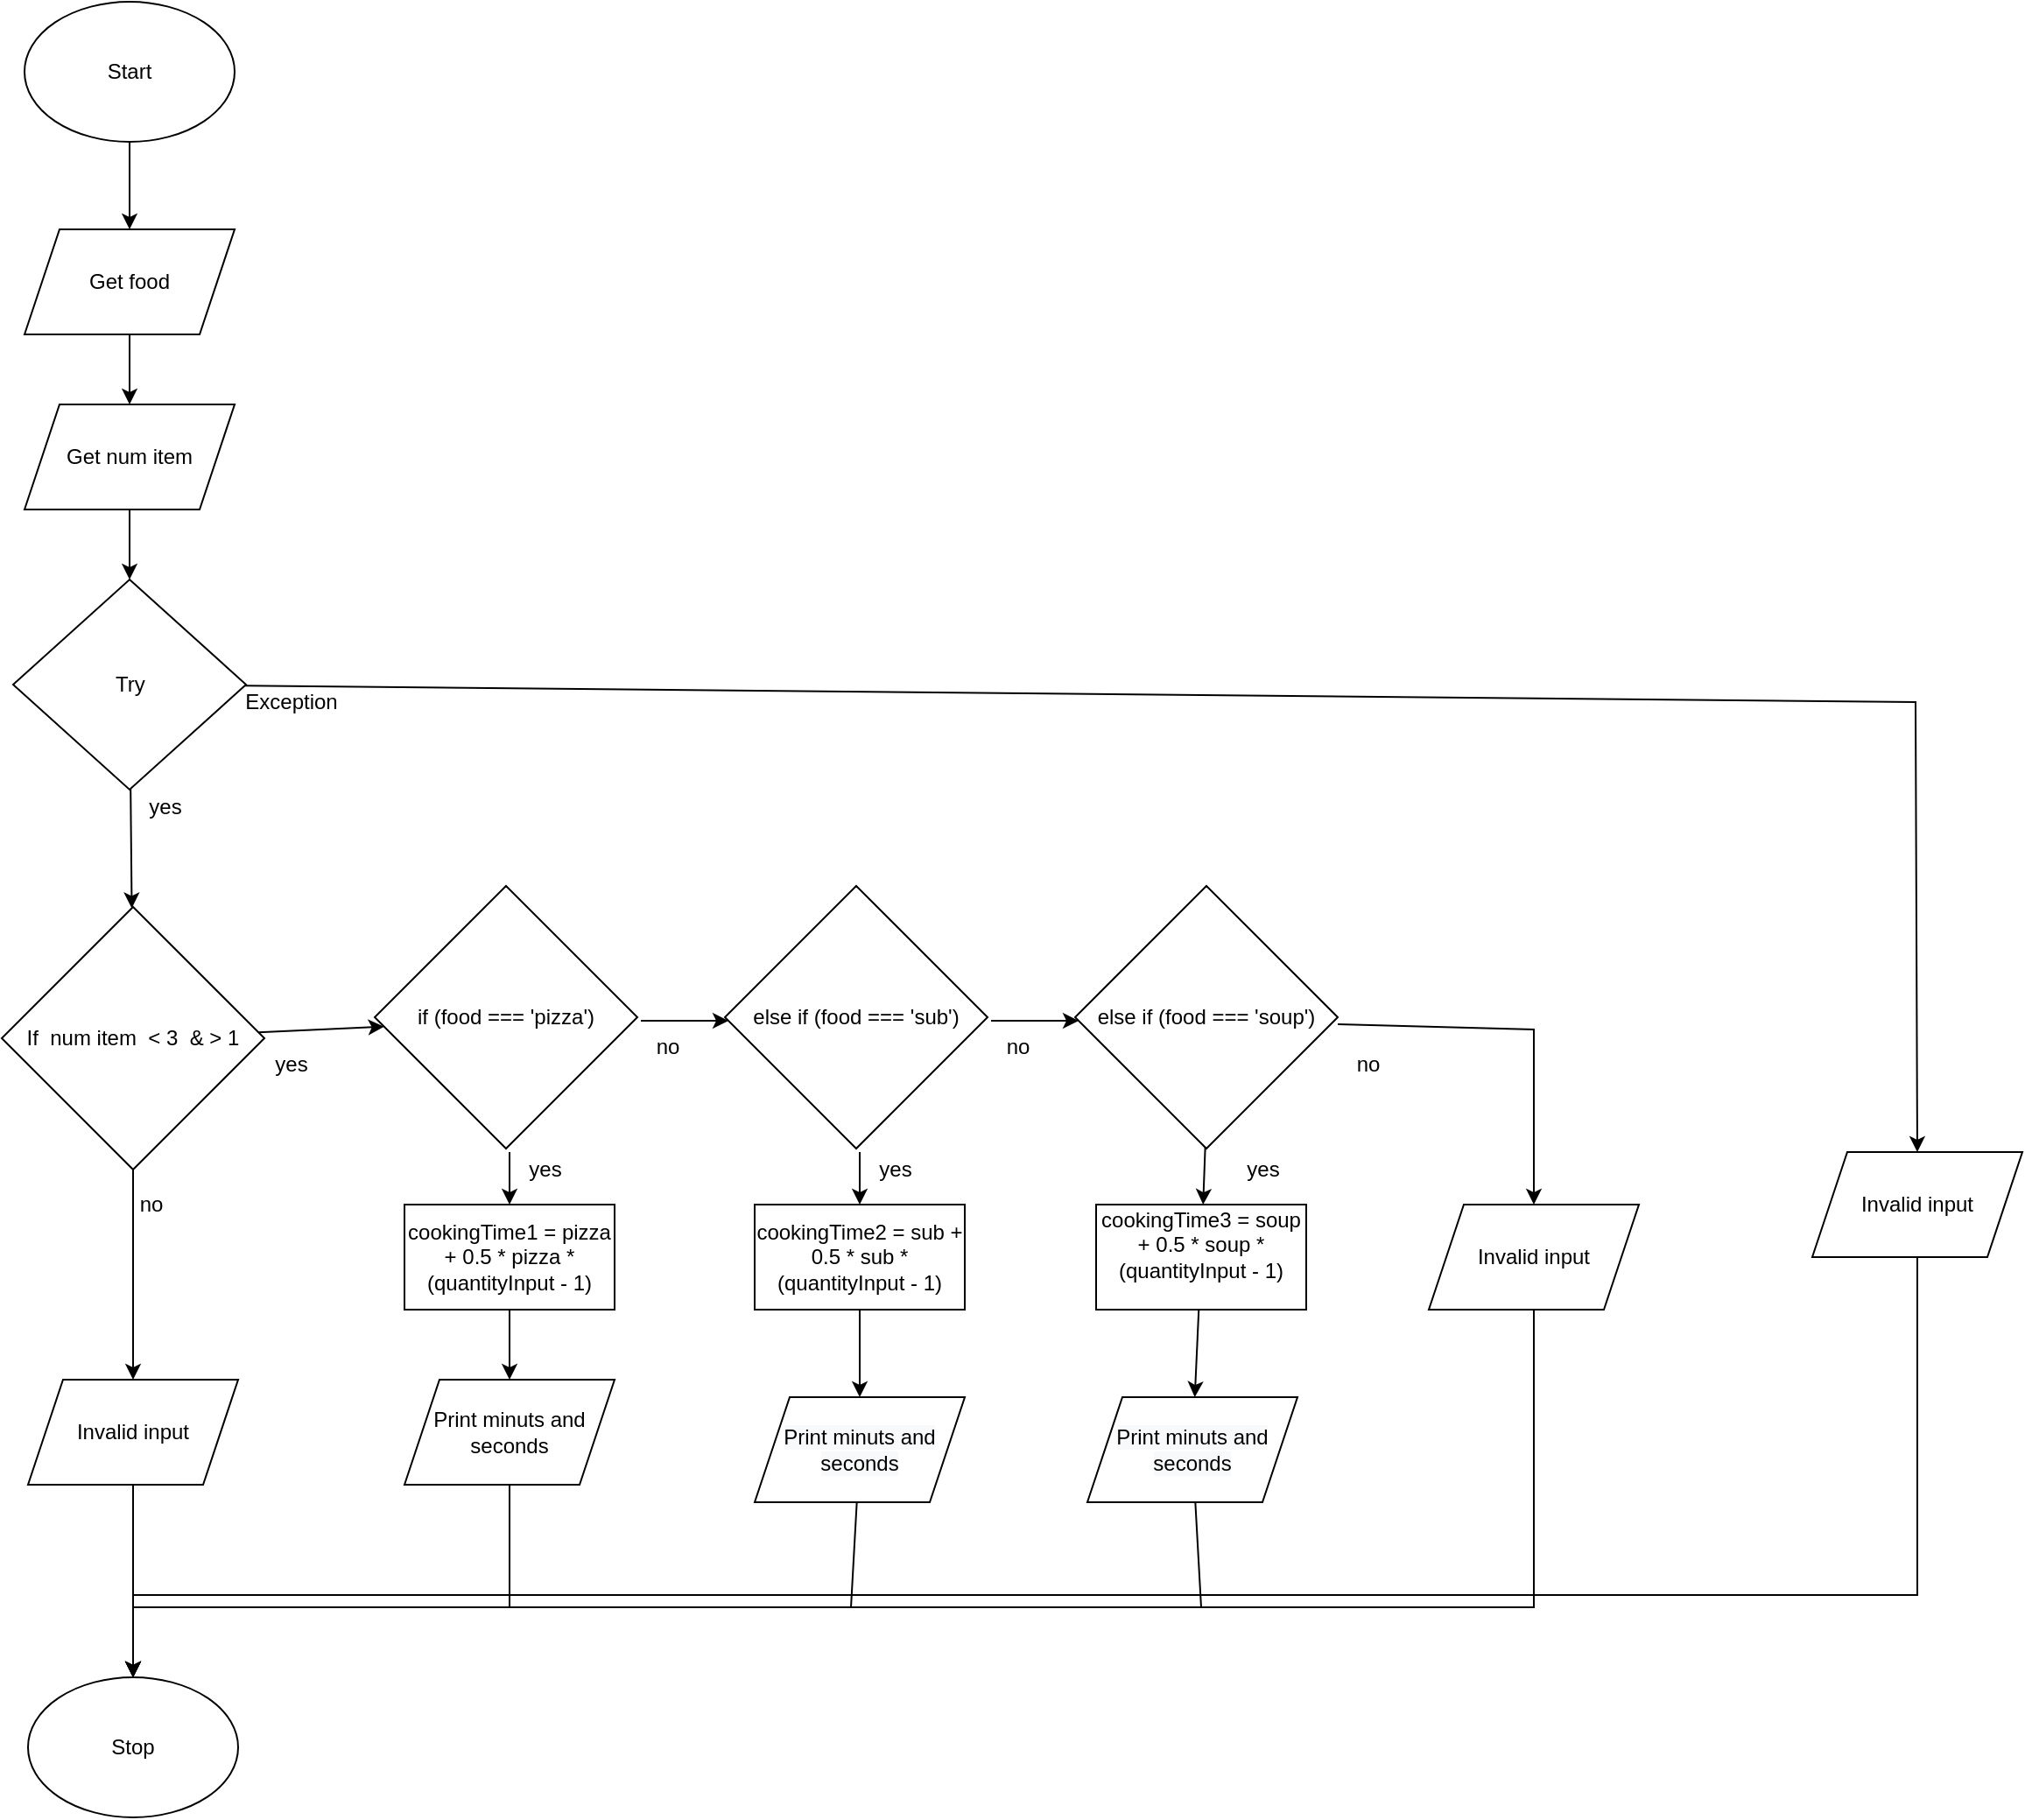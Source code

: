 <mxfile>
    <diagram id="FPwjY0aQeW3K4zonFg4a" name="Page-1">
        <mxGraphModel dx="709" dy="1570" grid="1" gridSize="10" guides="1" tooltips="1" connect="1" arrows="1" fold="1" page="1" pageScale="1" pageWidth="827" pageHeight="1169" math="0" shadow="0">
            <root>
                <mxCell id="0"/>
                <mxCell id="1" parent="0"/>
                <mxCell id="2" value="Stop" style="ellipse;whiteSpace=wrap;html=1;" parent="1" vertex="1">
                    <mxGeometry x="162" y="747" width="120" height="80" as="geometry"/>
                </mxCell>
                <mxCell id="27" value="" style="edgeStyle=none;html=1;" parent="1" source="3" target="5" edge="1">
                    <mxGeometry relative="1" as="geometry"/>
                </mxCell>
                <mxCell id="3" value="Start" style="ellipse;whiteSpace=wrap;html=1;" parent="1" vertex="1">
                    <mxGeometry x="160" y="-210" width="120" height="80" as="geometry"/>
                </mxCell>
                <mxCell id="49" value="" style="edgeStyle=none;html=1;" edge="1" parent="1" source="4" target="48">
                    <mxGeometry relative="1" as="geometry"/>
                </mxCell>
                <mxCell id="4" value="Get num item" style="shape=parallelogram;perimeter=parallelogramPerimeter;whiteSpace=wrap;html=1;fixedSize=1;" parent="1" vertex="1">
                    <mxGeometry x="160" y="20" width="120" height="60" as="geometry"/>
                </mxCell>
                <mxCell id="28" value="" style="edgeStyle=none;html=1;" parent="1" source="5" target="4" edge="1">
                    <mxGeometry relative="1" as="geometry"/>
                </mxCell>
                <mxCell id="5" value="Get food" style="shape=parallelogram;perimeter=parallelogramPerimeter;whiteSpace=wrap;html=1;fixedSize=1;" parent="1" vertex="1">
                    <mxGeometry x="160" y="-80" width="120" height="60" as="geometry"/>
                </mxCell>
                <mxCell id="30" value="" style="edgeStyle=none;html=1;" parent="1" source="6" edge="1">
                    <mxGeometry relative="1" as="geometry">
                        <mxPoint x="365.333" y="375.333" as="targetPoint"/>
                    </mxGeometry>
                </mxCell>
                <mxCell id="39" value="" style="edgeStyle=none;rounded=0;html=1;" parent="1" source="6" target="10" edge="1">
                    <mxGeometry relative="1" as="geometry"/>
                </mxCell>
                <mxCell id="6" value="If&amp;nbsp; num item&amp;nbsp; &amp;lt; 3&amp;nbsp; &amp;amp; &amp;gt; 1" style="rhombus;whiteSpace=wrap;html=1;" parent="1" vertex="1">
                    <mxGeometry x="147" y="307" width="150" height="150" as="geometry"/>
                </mxCell>
                <mxCell id="22" value="" style="edgeStyle=none;html=1;" parent="1" target="19" edge="1">
                    <mxGeometry relative="1" as="geometry">
                        <mxPoint x="637" y="447" as="sourcePoint"/>
                    </mxGeometry>
                </mxCell>
                <mxCell id="32" value="" style="edgeStyle=none;html=1;" parent="1" edge="1">
                    <mxGeometry relative="1" as="geometry">
                        <mxPoint x="712" y="372" as="sourcePoint"/>
                        <mxPoint x="762" y="372" as="targetPoint"/>
                    </mxGeometry>
                </mxCell>
                <mxCell id="7" value="else if (food === 'sub')" style="rhombus;whiteSpace=wrap;html=1;" parent="1" vertex="1">
                    <mxGeometry x="560" y="295" width="150" height="150" as="geometry"/>
                </mxCell>
                <mxCell id="25" value="" style="edgeStyle=none;html=1;" parent="1" target="21" edge="1">
                    <mxGeometry relative="1" as="geometry">
                        <mxPoint x="834.321" y="444.321" as="sourcePoint"/>
                    </mxGeometry>
                </mxCell>
                <mxCell id="33" style="edgeStyle=none;html=1;entryX=0.5;entryY=0;entryDx=0;entryDy=0;rounded=0;" parent="1" target="26" edge="1">
                    <mxGeometry relative="1" as="geometry">
                        <Array as="points">
                            <mxPoint x="1022" y="377"/>
                        </Array>
                        <mxPoint x="910.026" y="373.974" as="sourcePoint"/>
                    </mxGeometry>
                </mxCell>
                <mxCell id="8" value="else if (food === 'soup')" style="rhombus;whiteSpace=wrap;html=1;" parent="1" vertex="1">
                    <mxGeometry x="760" y="295" width="150" height="150" as="geometry"/>
                </mxCell>
                <mxCell id="17" value="" style="edgeStyle=none;html=1;" parent="1" target="15" edge="1">
                    <mxGeometry relative="1" as="geometry">
                        <mxPoint x="437" y="447" as="sourcePoint"/>
                    </mxGeometry>
                </mxCell>
                <mxCell id="31" value="" style="edgeStyle=none;html=1;" parent="1" edge="1">
                    <mxGeometry relative="1" as="geometry">
                        <mxPoint x="512" y="372" as="sourcePoint"/>
                        <mxPoint x="562" y="372" as="targetPoint"/>
                    </mxGeometry>
                </mxCell>
                <mxCell id="9" value="if (food === 'pizza')" style="rhombus;whiteSpace=wrap;html=1;" parent="1" vertex="1">
                    <mxGeometry x="360" y="295" width="150" height="150" as="geometry"/>
                </mxCell>
                <mxCell id="38" style="edgeStyle=none;rounded=0;html=1;entryX=0.5;entryY=0;entryDx=0;entryDy=0;" parent="1" source="10" target="2" edge="1">
                    <mxGeometry relative="1" as="geometry"/>
                </mxCell>
                <mxCell id="10" value="Invalid input" style="shape=parallelogram;perimeter=parallelogramPerimeter;whiteSpace=wrap;html=1;fixedSize=1;" parent="1" vertex="1">
                    <mxGeometry x="162" y="577" width="120" height="60" as="geometry"/>
                </mxCell>
                <mxCell id="36" style="edgeStyle=none;rounded=0;html=1;entryX=0.5;entryY=0;entryDx=0;entryDy=0;" parent="1" source="12" target="2" edge="1">
                    <mxGeometry relative="1" as="geometry">
                        <Array as="points">
                            <mxPoint x="832" y="707"/>
                            <mxPoint x="222" y="707"/>
                        </Array>
                    </mxGeometry>
                </mxCell>
                <mxCell id="12" value="&#10;&#10;&lt;span style=&quot;color: rgb(0, 0, 0); font-family: helvetica; font-size: 12px; font-style: normal; font-weight: 400; letter-spacing: normal; text-align: center; text-indent: 0px; text-transform: none; word-spacing: 0px; background-color: rgb(248, 249, 250); display: inline; float: none;&quot;&gt;Print minuts and seconds&lt;/span&gt;&#10;&#10;" style="shape=parallelogram;perimeter=parallelogramPerimeter;whiteSpace=wrap;html=1;fixedSize=1;" parent="1" vertex="1">
                    <mxGeometry x="767" y="587" width="120" height="60" as="geometry"/>
                </mxCell>
                <mxCell id="35" style="edgeStyle=none;rounded=0;html=1;entryX=0.5;entryY=0;entryDx=0;entryDy=0;" parent="1" source="13" target="2" edge="1">
                    <mxGeometry relative="1" as="geometry">
                        <Array as="points">
                            <mxPoint x="632" y="707"/>
                            <mxPoint x="222" y="707"/>
                        </Array>
                    </mxGeometry>
                </mxCell>
                <mxCell id="13" value="&#10;&#10;&lt;span style=&quot;color: rgb(0, 0, 0); font-family: helvetica; font-size: 12px; font-style: normal; font-weight: 400; letter-spacing: normal; text-align: center; text-indent: 0px; text-transform: none; word-spacing: 0px; background-color: rgb(248, 249, 250); display: inline; float: none;&quot;&gt;Print minuts and seconds&lt;/span&gt;&#10;&#10;" style="shape=parallelogram;perimeter=parallelogramPerimeter;whiteSpace=wrap;html=1;fixedSize=1;" parent="1" vertex="1">
                    <mxGeometry x="577" y="587" width="120" height="60" as="geometry"/>
                </mxCell>
                <mxCell id="34" style="edgeStyle=none;rounded=0;html=1;entryX=0.5;entryY=0;entryDx=0;entryDy=0;" parent="1" source="14" target="2" edge="1">
                    <mxGeometry relative="1" as="geometry">
                        <Array as="points">
                            <mxPoint x="437" y="707"/>
                            <mxPoint x="222" y="707"/>
                        </Array>
                    </mxGeometry>
                </mxCell>
                <mxCell id="14" value="Print minuts and seconds" style="shape=parallelogram;perimeter=parallelogramPerimeter;whiteSpace=wrap;html=1;fixedSize=1;" parent="1" vertex="1">
                    <mxGeometry x="377" y="577" width="120" height="60" as="geometry"/>
                </mxCell>
                <mxCell id="18" value="" style="edgeStyle=none;html=1;" parent="1" source="15" target="14" edge="1">
                    <mxGeometry relative="1" as="geometry"/>
                </mxCell>
                <mxCell id="15" value="cookingTime1 = pizza + 0.5 * pizza * (quantityInput - 1)" style="rounded=0;whiteSpace=wrap;html=1;" parent="1" vertex="1">
                    <mxGeometry x="377" y="477" width="120" height="60" as="geometry"/>
                </mxCell>
                <mxCell id="23" value="" style="edgeStyle=none;html=1;" parent="1" source="19" target="13" edge="1">
                    <mxGeometry relative="1" as="geometry"/>
                </mxCell>
                <mxCell id="19" value="cookingTime2 = sub + 0.5 * sub * (quantityInput - 1)" style="rounded=0;whiteSpace=wrap;html=1;" parent="1" vertex="1">
                    <mxGeometry x="577" y="477" width="120" height="60" as="geometry"/>
                </mxCell>
                <mxCell id="24" value="" style="edgeStyle=none;html=1;" parent="1" source="21" target="12" edge="1">
                    <mxGeometry relative="1" as="geometry"/>
                </mxCell>
                <mxCell id="21" value="&lt;div&gt;cookingTime3 = soup + 0.5 * soup * (quantityInput - 1)&lt;/div&gt;&lt;div&gt;&lt;br&gt;&lt;/div&gt;" style="rounded=0;whiteSpace=wrap;html=1;" parent="1" vertex="1">
                    <mxGeometry x="772" y="477" width="120" height="60" as="geometry"/>
                </mxCell>
                <mxCell id="37" style="edgeStyle=none;rounded=0;html=1;entryX=0.5;entryY=0;entryDx=0;entryDy=0;" parent="1" source="26" target="2" edge="1">
                    <mxGeometry relative="1" as="geometry">
                        <Array as="points">
                            <mxPoint x="1022" y="707"/>
                            <mxPoint x="222" y="707"/>
                        </Array>
                    </mxGeometry>
                </mxCell>
                <mxCell id="26" value="Invalid input" style="shape=parallelogram;perimeter=parallelogramPerimeter;whiteSpace=wrap;html=1;fixedSize=1;" parent="1" vertex="1">
                    <mxGeometry x="962" y="477" width="120" height="60" as="geometry"/>
                </mxCell>
                <mxCell id="40" value="no" style="text;html=1;align=center;verticalAlign=middle;resizable=0;points=[];autosize=1;strokeColor=none;fillColor=none;" parent="1" vertex="1">
                    <mxGeometry x="217" y="467" width="30" height="20" as="geometry"/>
                </mxCell>
                <mxCell id="41" value="yes" style="text;html=1;align=center;verticalAlign=middle;resizable=0;points=[];autosize=1;strokeColor=none;fillColor=none;" parent="1" vertex="1">
                    <mxGeometry x="297" y="387" width="30" height="20" as="geometry"/>
                </mxCell>
                <mxCell id="42" value="yes" style="text;html=1;align=center;verticalAlign=middle;resizable=0;points=[];autosize=1;strokeColor=none;fillColor=none;" parent="1" vertex="1">
                    <mxGeometry x="442" y="447" width="30" height="20" as="geometry"/>
                </mxCell>
                <mxCell id="43" value="yes" style="text;html=1;align=center;verticalAlign=middle;resizable=0;points=[];autosize=1;strokeColor=none;fillColor=none;" parent="1" vertex="1">
                    <mxGeometry x="642" y="447" width="30" height="20" as="geometry"/>
                </mxCell>
                <mxCell id="44" value="yes" style="text;html=1;align=center;verticalAlign=middle;resizable=0;points=[];autosize=1;strokeColor=none;fillColor=none;" parent="1" vertex="1">
                    <mxGeometry x="852" y="447" width="30" height="20" as="geometry"/>
                </mxCell>
                <mxCell id="45" value="no" style="text;html=1;align=center;verticalAlign=middle;resizable=0;points=[];autosize=1;strokeColor=none;fillColor=none;" parent="1" vertex="1">
                    <mxGeometry x="512" y="377" width="30" height="20" as="geometry"/>
                </mxCell>
                <mxCell id="46" value="no" style="text;html=1;align=center;verticalAlign=middle;resizable=0;points=[];autosize=1;strokeColor=none;fillColor=none;" parent="1" vertex="1">
                    <mxGeometry x="712" y="377" width="30" height="20" as="geometry"/>
                </mxCell>
                <mxCell id="47" value="no" style="text;html=1;align=center;verticalAlign=middle;resizable=0;points=[];autosize=1;strokeColor=none;fillColor=none;" parent="1" vertex="1">
                    <mxGeometry x="912" y="387" width="30" height="20" as="geometry"/>
                </mxCell>
                <mxCell id="50" value="" style="edgeStyle=none;html=1;" edge="1" parent="1" source="48" target="6">
                    <mxGeometry relative="1" as="geometry"/>
                </mxCell>
                <mxCell id="55" style="edgeStyle=none;rounded=0;html=1;entryX=0.5;entryY=0;entryDx=0;entryDy=0;" edge="1" parent="1" source="48" target="53">
                    <mxGeometry relative="1" as="geometry">
                        <Array as="points">
                            <mxPoint x="1240" y="190"/>
                        </Array>
                    </mxGeometry>
                </mxCell>
                <mxCell id="48" value="Try" style="rhombus;whiteSpace=wrap;html=1;" vertex="1" parent="1">
                    <mxGeometry x="153.5" y="120" width="133" height="120" as="geometry"/>
                </mxCell>
                <mxCell id="51" value="yes" style="text;html=1;align=center;verticalAlign=middle;resizable=0;points=[];autosize=1;strokeColor=none;fillColor=none;" vertex="1" parent="1">
                    <mxGeometry x="225" y="240" width="30" height="20" as="geometry"/>
                </mxCell>
                <mxCell id="56" style="edgeStyle=none;rounded=0;html=1;entryX=0.5;entryY=0;entryDx=0;entryDy=0;" edge="1" parent="1" source="53" target="2">
                    <mxGeometry relative="1" as="geometry">
                        <mxPoint x="220" y="743.809" as="targetPoint"/>
                        <Array as="points">
                            <mxPoint x="1241" y="700"/>
                            <mxPoint x="222" y="700"/>
                        </Array>
                    </mxGeometry>
                </mxCell>
                <mxCell id="53" value="Invalid input" style="shape=parallelogram;perimeter=parallelogramPerimeter;whiteSpace=wrap;html=1;fixedSize=1;" vertex="1" parent="1">
                    <mxGeometry x="1181" y="447" width="120" height="60" as="geometry"/>
                </mxCell>
                <mxCell id="59" value="Exception" style="text;html=1;align=center;verticalAlign=middle;resizable=0;points=[];autosize=1;strokeColor=none;fillColor=none;" vertex="1" parent="1">
                    <mxGeometry x="277" y="180" width="70" height="20" as="geometry"/>
                </mxCell>
            </root>
        </mxGraphModel>
    </diagram>
</mxfile>